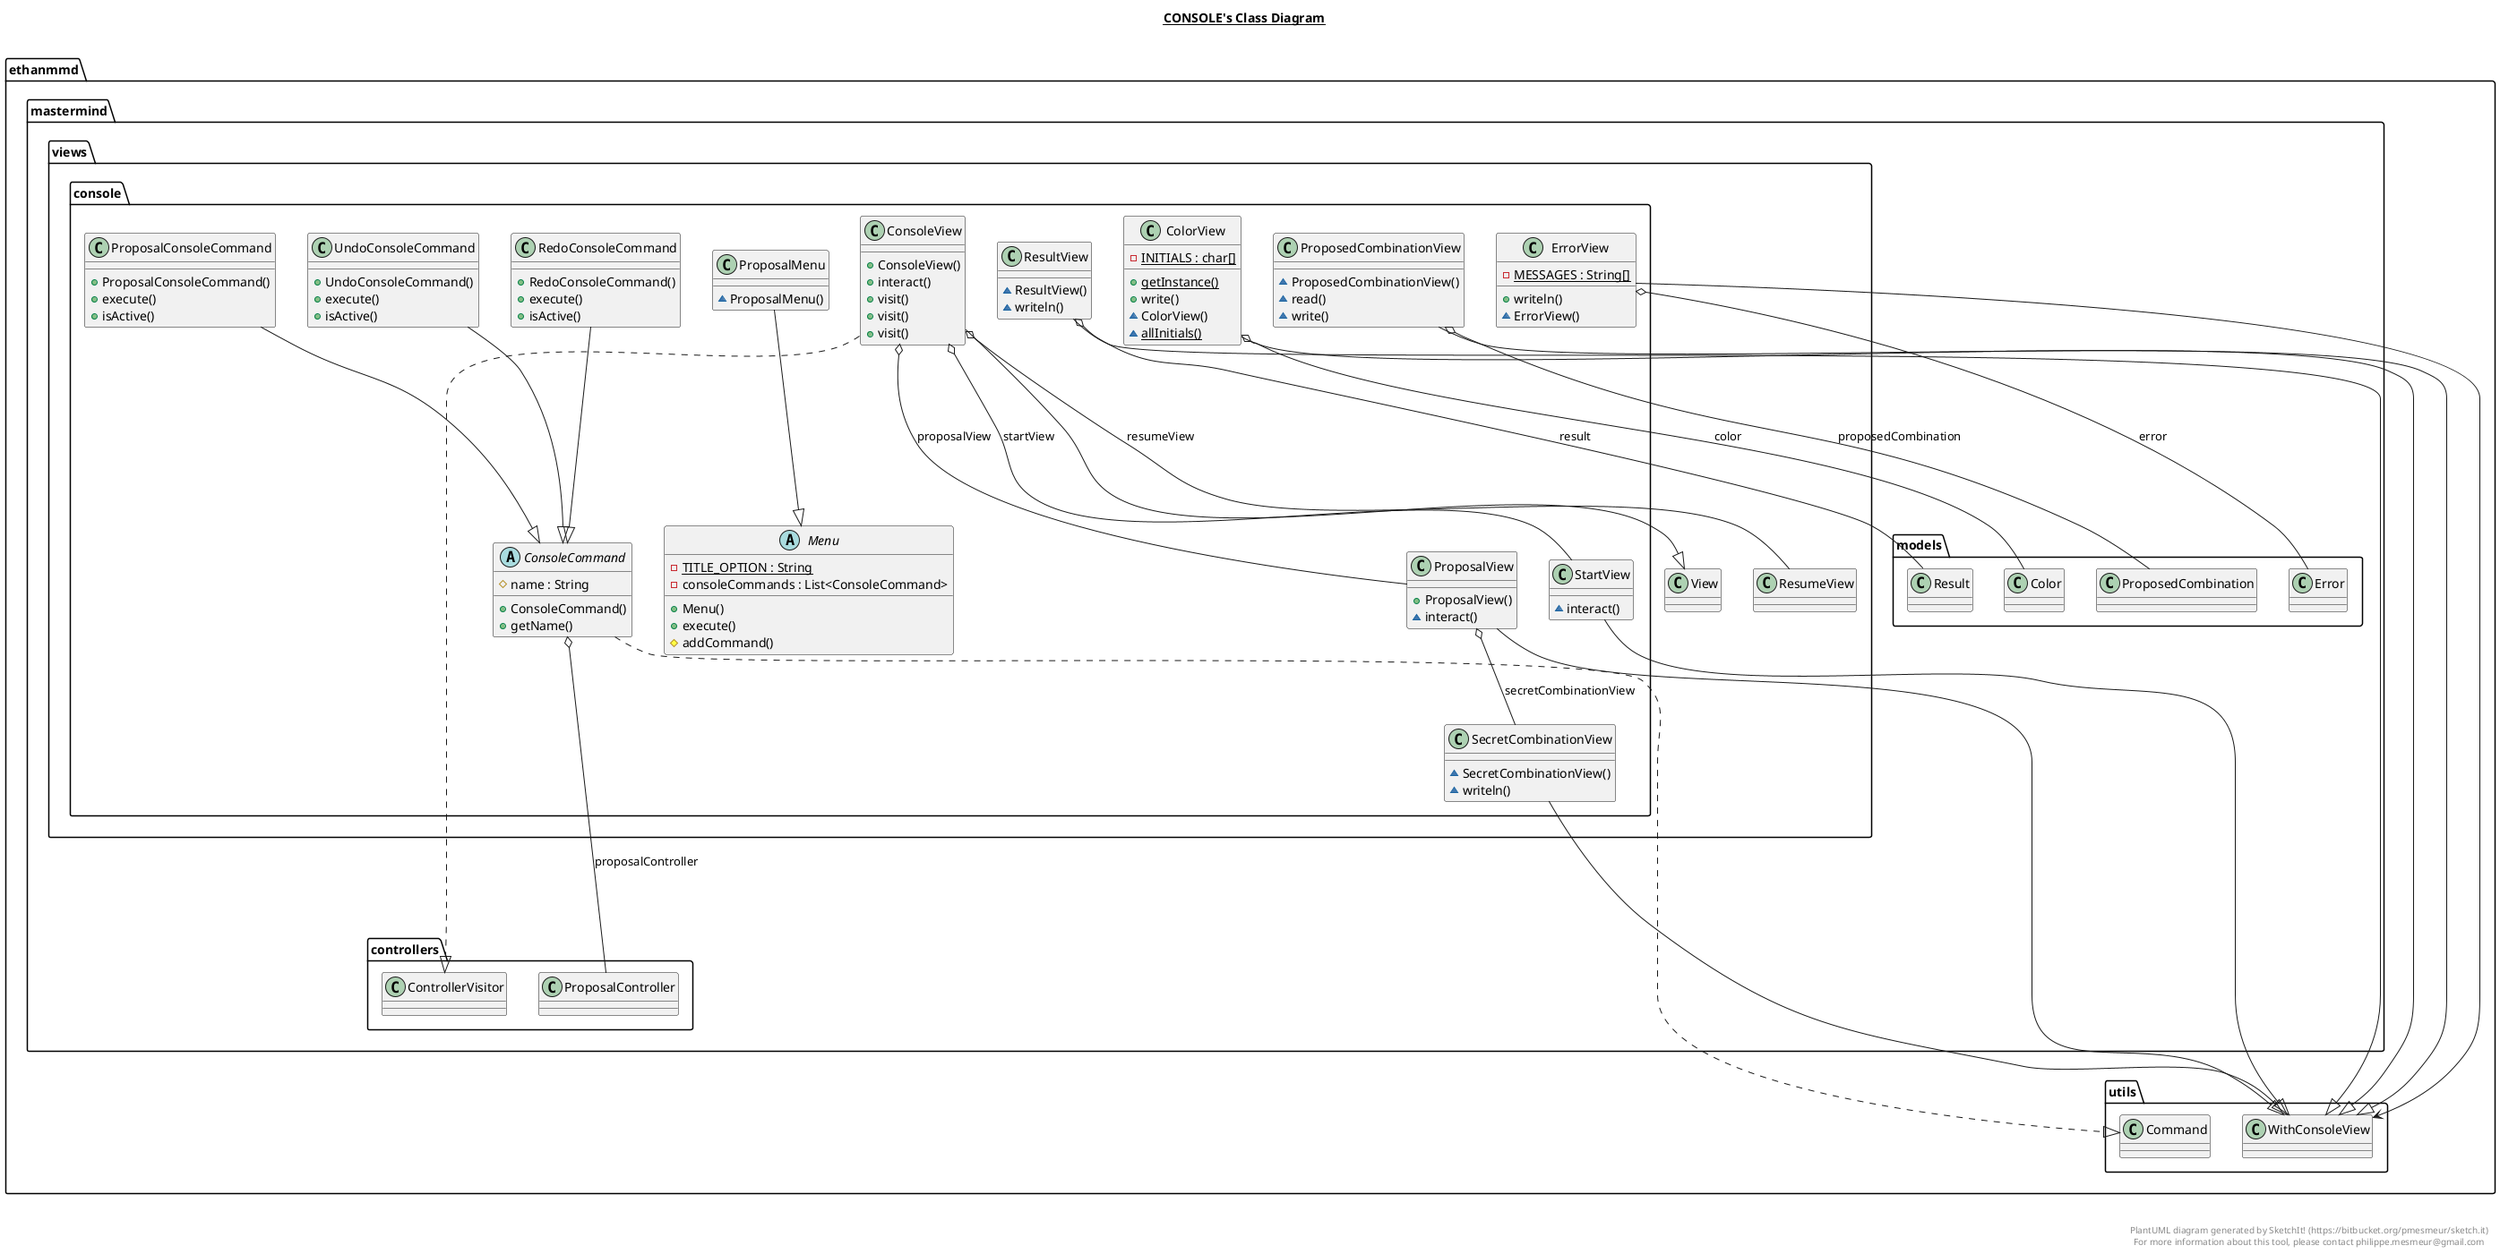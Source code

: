 @startuml

title __CONSOLE's Class Diagram__\n

  namespace ethanmmd.mastermind {
    namespace views {
      namespace console {
        class ethanmmd.mastermind.views.console.ColorView {
            {static} - INITIALS : char[]
            {static} + getInstance()
            + write()
            ~ ColorView()
            {static} ~ allInitials()
        }

        abstract class ethanmmd.mastermind.views.console.ConsoleCommand {
                    # name : String
                    + ConsoleCommand()
                    + getName()
        }

        class ethanmmd.mastermind.views.console.ConsoleView {
                    + ConsoleView()
                    + interact()
                    + visit()
                    + visit()
                    + visit()
        }

        class ethanmmd.mastermind.views.console.ErrorView {
                    {static} - MESSAGES : String[]
                    + writeln()
                    ~ ErrorView()
                }

        abstract class ethanmmd.mastermind.views.console.Menu {
                    {static} - TITLE_OPTION : String
                    - consoleCommands : List<ConsoleCommand>
                    + Menu()
                    + execute()
                    # addCommand()
                }

        class ethanmmd.mastermind.views.console.ProposalConsoleCommand {
                    + ProposalConsoleCommand()
                    + execute()
                    + isActive()
                }

        class ethanmmd.mastermind.views.console.ProposalMenu {
                    ~ ProposalMenu()
                }

        class ethanmmd.mastermind.views.console.ProposalView {
                    + ProposalView()
                    ~ interact()
                }

        class ethanmmd.mastermind.views.console.UndoConsoleCommand {
                    + UndoConsoleCommand()
                    + execute()
                    + isActive()
                }
        class ethanmmd.mastermind.views.console.StartView {
                    ~ interact()
                }

        class ethanmmd.mastermind.views.console.SecretCombinationView {
                    ~ SecretCombinationView()
                    ~ writeln()
                }

        class ethanmmd.mastermind.views.console.ResultView {
                    ~ ResultView()
                    ~ writeln()
        }

        class ethanmmd.mastermind.views.console.RedoConsoleCommand {
                    + RedoConsoleCommand()
                    + execute()
                    + isActive()
        }

        class ethanmmd.mastermind.views.console.ProposedCombinationView {
                    ~ ProposedCombinationView()
                    ~ read()
                    ~ write()
        }
      }
    }
  }
  

  ethanmmd.mastermind.views.console.ColorView -down---|> ethanmmd.utils.WithConsoleView
  ethanmmd.mastermind.views.console.ColorView o---- ethanmmd.mastermind.models.Color : color
  ethanmmd.mastermind.views.console.ConsoleCommand .down...|> ethanmmd.utils.Command
  ethanmmd.mastermind.views.console.ConsoleCommand o---- ethanmmd.mastermind.controllers.ProposalController : proposalController
  ethanmmd.mastermind.views.console.ConsoleView .down.|> ethanmmd.mastermind.controllers.ControllerVisitor
  ethanmmd.mastermind.views.console.ConsoleView -down---|> ethanmmd.mastermind.views.View
  ethanmmd.mastermind.views.console.ConsoleView o---- ethanmmd.mastermind.views.console.ProposalView : proposalView
  ethanmmd.mastermind.views.console.ConsoleView o---- ethanmmd.mastermind.views.ResumeView : resumeView
  ethanmmd.mastermind.views.console.ConsoleView o---- ethanmmd.mastermind.views.console.StartView : startView
  ethanmmd.mastermind.views.console.ErrorView -down---> ethanmmd.utils.WithConsoleView
  ethanmmd.mastermind.views.console.ErrorView o---- ethanmmd.mastermind.models.Error : error
  ethanmmd.mastermind.views.console.ProposalConsoleCommand -down---|> ethanmmd.mastermind.views.console.ConsoleCommand
  ethanmmd.mastermind.views.console.ProposalMenu -down---|> ethanmmd.mastermind.views.console.Menu
  ethanmmd.mastermind.views.console.ProposalView -down---|> ethanmmd.utils.WithConsoleView
  ethanmmd.mastermind.views.console.ProposalView o-- ethanmmd.mastermind.views.console.SecretCombinationView : secretCombinationView
  ethanmmd.mastermind.views.console.ProposedCombinationView -down---|> ethanmmd.utils.WithConsoleView
  ethanmmd.mastermind.views.console.ProposedCombinationView o---- ethanmmd.mastermind.models.ProposedCombination : proposedCombination
  ethanmmd.mastermind.views.console.RedoConsoleCommand -down---|> ethanmmd.mastermind.views.console.ConsoleCommand
  ethanmmd.mastermind.views.console.ResultView -down---|> ethanmmd.utils.WithConsoleView
  ethanmmd.mastermind.views.console.ResultView o---- ethanmmd.mastermind.models.Result : result
  ethanmmd.mastermind.views.console.SecretCombinationView ---down-|> ethanmmd.utils.WithConsoleView
  ethanmmd.mastermind.views.console.StartView -down---|> ethanmmd.utils.WithConsoleView
  ethanmmd.mastermind.views.console.UndoConsoleCommand -down---|> ethanmmd.mastermind.views.console.ConsoleCommand


right footer


PlantUML diagram generated by SketchIt! (https://bitbucket.org/pmesmeur/sketch.it)
For more information about this tool, please contact philippe.mesmeur@gmail.com
endfooter

@enduml
